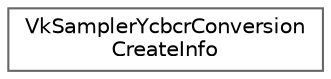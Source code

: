 digraph "类继承关系图"
{
 // LATEX_PDF_SIZE
  bgcolor="transparent";
  edge [fontname=Helvetica,fontsize=10,labelfontname=Helvetica,labelfontsize=10];
  node [fontname=Helvetica,fontsize=10,shape=box,height=0.2,width=0.4];
  rankdir="LR";
  Node0 [id="Node000000",label="VkSamplerYcbcrConversion\lCreateInfo",height=0.2,width=0.4,color="grey40", fillcolor="white", style="filled",URL="$struct_vk_sampler_ycbcr_conversion_create_info.html",tooltip=" "];
}
